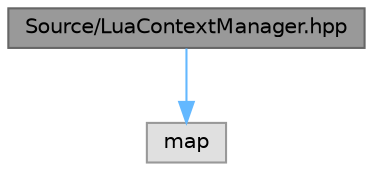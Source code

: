 digraph "Source/LuaContextManager.hpp"
{
 // INTERACTIVE_SVG=YES
 // LATEX_PDF_SIZE
  bgcolor="transparent";
  edge [fontname=Helvetica,fontsize=10,labelfontname=Helvetica,labelfontsize=10];
  node [fontname=Helvetica,fontsize=10,shape=box,height=0.2,width=0.4];
  Node1 [label="Source/LuaContextManager.hpp",height=0.2,width=0.4,color="gray40", fillcolor="grey60", style="filled", fontcolor="black",tooltip="NOTE: This is a singleton class. The LuaContextManager, well, manages the Lua Contexts which the Scri..."];
  Node1 -> Node2 [color="steelblue1",style="solid"];
  Node2 [label="map",height=0.2,width=0.4,color="grey60", fillcolor="#E0E0E0", style="filled",tooltip=" "];
}

